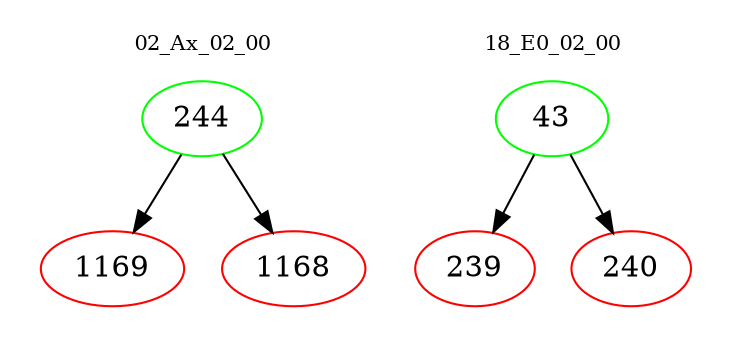 digraph{
subgraph cluster_0 {
color = white
label = "02_Ax_02_00";
fontsize=10;
T0_244 [label="244", color="green"]
T0_244 -> T0_1169 [color="black"]
T0_1169 [label="1169", color="red"]
T0_244 -> T0_1168 [color="black"]
T0_1168 [label="1168", color="red"]
}
subgraph cluster_1 {
color = white
label = "18_E0_02_00";
fontsize=10;
T1_43 [label="43", color="green"]
T1_43 -> T1_239 [color="black"]
T1_239 [label="239", color="red"]
T1_43 -> T1_240 [color="black"]
T1_240 [label="240", color="red"]
}
}
